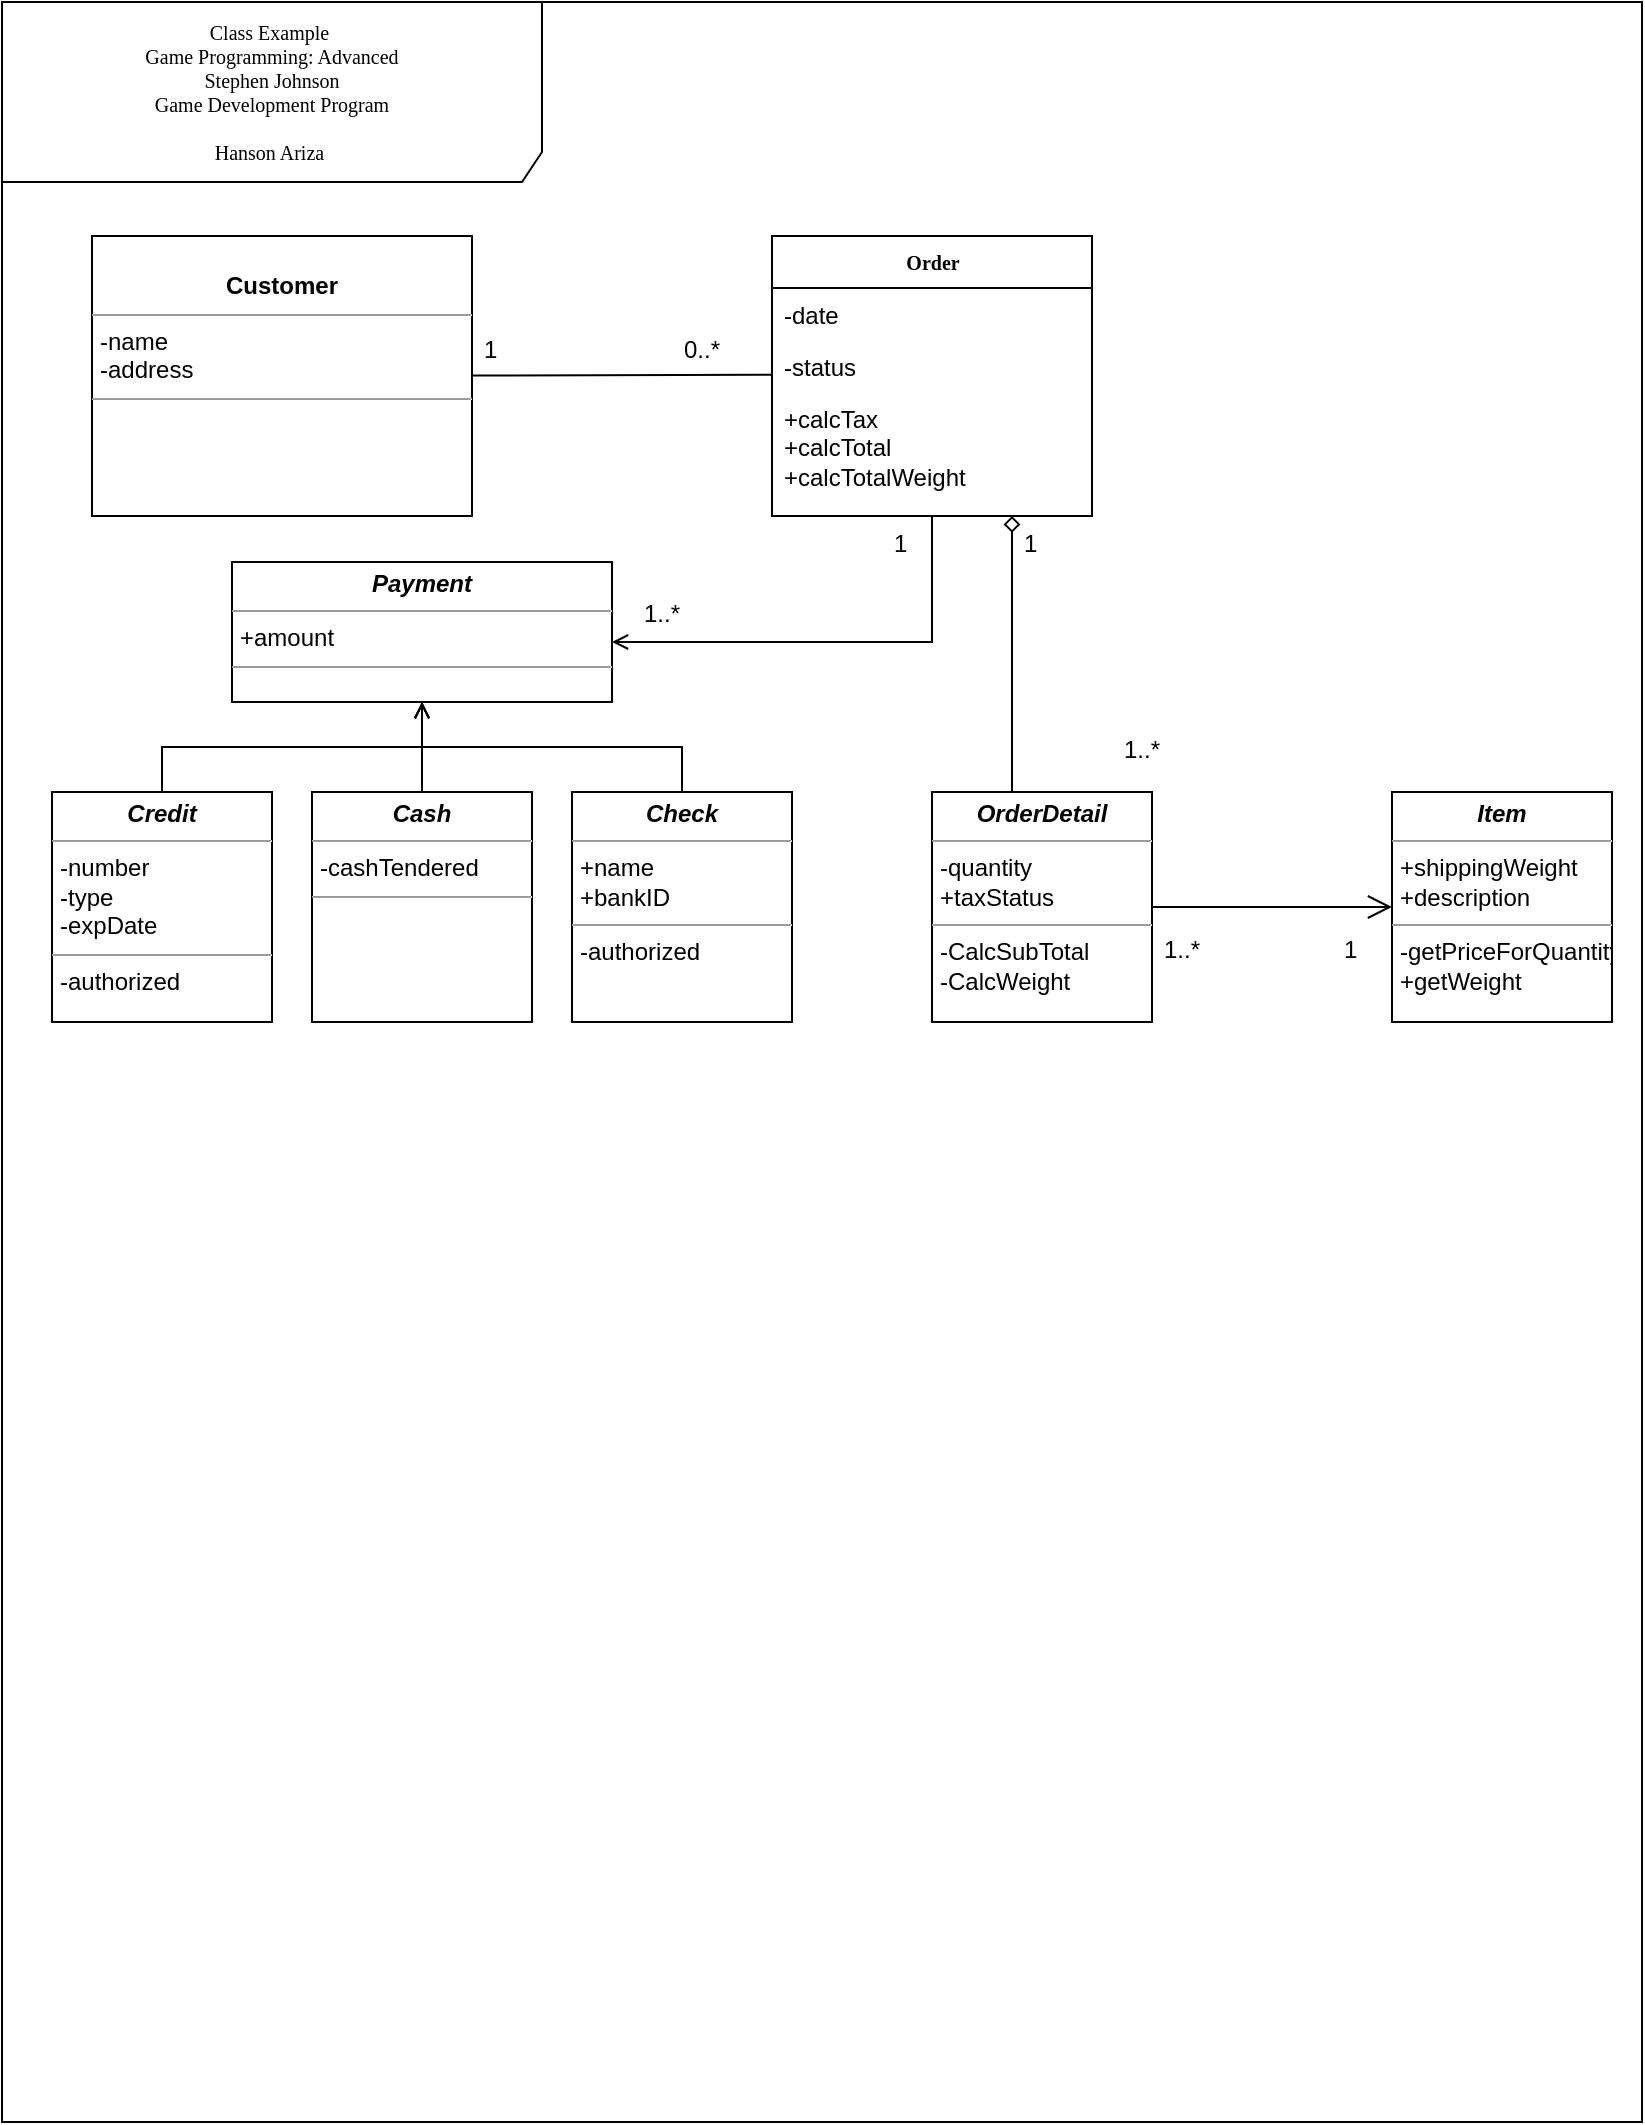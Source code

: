 <mxfile version="26.0.5">
  <diagram name="Page-1" id="c4acf3e9-155e-7222-9cf6-157b1a14988f">
    <mxGraphModel dx="1434" dy="1872" grid="1" gridSize="10" guides="1" tooltips="1" connect="1" arrows="1" fold="1" page="1" pageScale="1" pageWidth="850" pageHeight="1100" background="none" math="0" shadow="0">
      <root>
        <mxCell id="0" />
        <mxCell id="1" parent="0" />
        <mxCell id="17acba5748e5396b-1" value="Class Example&amp;nbsp;&lt;div&gt;Game Programming: Advanced&lt;/div&gt;&lt;div&gt;Stephen Johnson&lt;/div&gt;&lt;div&gt;Game Development Program&lt;/div&gt;&lt;div&gt;&lt;br&gt;&lt;/div&gt;&lt;div&gt;Hanson Ariza&amp;nbsp;&lt;/div&gt;" style="shape=umlFrame;whiteSpace=wrap;html=1;rounded=0;shadow=0;comic=0;labelBackgroundColor=none;strokeWidth=1;fontFamily=Verdana;fontSize=10;align=center;width=270;height=90;" parent="1" vertex="1">
          <mxGeometry x="15" y="-30" width="820" height="1060" as="geometry" />
        </mxCell>
        <mxCell id="J-MLRYazD9-zxW-_VowA-4" style="edgeStyle=orthogonalEdgeStyle;rounded=0;orthogonalLoop=1;jettySize=auto;html=1;endArrow=open;endFill=0;" parent="1" source="17acba5748e5396b-30" target="5d2195bd80daf111-19" edge="1">
          <mxGeometry relative="1" as="geometry">
            <Array as="points">
              <mxPoint x="480" y="290" />
            </Array>
          </mxGeometry>
        </mxCell>
        <mxCell id="J-MLRYazD9-zxW-_VowA-21" style="edgeStyle=orthogonalEdgeStyle;rounded=0;orthogonalLoop=1;jettySize=auto;html=1;entryX=0.5;entryY=0;entryDx=0;entryDy=0;endArrow=none;endFill=0;startArrow=diamond;startFill=0;exitX=0.75;exitY=1;exitDx=0;exitDy=0;" parent="1" source="17acba5748e5396b-30" edge="1">
          <mxGeometry relative="1" as="geometry">
            <mxPoint x="507.24" y="250" as="sourcePoint" />
            <mxPoint x="562.24" y="388" as="targetPoint" />
            <Array as="points">
              <mxPoint x="520" y="388" />
            </Array>
          </mxGeometry>
        </mxCell>
        <mxCell id="17acba5748e5396b-30" value="&lt;b&gt;Order&lt;/b&gt;" style="swimlane;html=1;fontStyle=0;childLayout=stackLayout;horizontal=1;startSize=26;fillColor=none;horizontalStack=0;resizeParent=1;resizeLast=0;collapsible=1;marginBottom=0;swimlaneFillColor=#ffffff;rounded=0;shadow=0;comic=0;labelBackgroundColor=none;strokeWidth=1;fontFamily=Verdana;fontSize=10;align=center;" parent="1" vertex="1">
          <mxGeometry x="400" y="87" width="160" height="140" as="geometry" />
        </mxCell>
        <mxCell id="17acba5748e5396b-31" value="-date" style="text;html=1;strokeColor=none;fillColor=none;align=left;verticalAlign=top;spacingLeft=4;spacingRight=4;whiteSpace=wrap;overflow=hidden;rotatable=0;points=[[0,0.5],[1,0.5]];portConstraint=eastwest;" parent="17acba5748e5396b-30" vertex="1">
          <mxGeometry y="26" width="160" height="26" as="geometry" />
        </mxCell>
        <mxCell id="17acba5748e5396b-32" value="-status" style="text;html=1;strokeColor=none;fillColor=none;align=left;verticalAlign=top;spacingLeft=4;spacingRight=4;whiteSpace=wrap;overflow=hidden;rotatable=0;points=[[0,0.5],[1,0.5]];portConstraint=eastwest;" parent="17acba5748e5396b-30" vertex="1">
          <mxGeometry y="52" width="160" height="26" as="geometry" />
        </mxCell>
        <mxCell id="17acba5748e5396b-33" value="+calcTax&lt;div&gt;+calcTotal&lt;/div&gt;&lt;div&gt;+calcTotalWeight&lt;/div&gt;" style="text;html=1;strokeColor=none;fillColor=none;align=left;verticalAlign=top;spacingLeft=4;spacingRight=4;whiteSpace=wrap;overflow=hidden;rotatable=0;points=[[0,0.5],[1,0.5]];portConstraint=eastwest;" parent="17acba5748e5396b-30" vertex="1">
          <mxGeometry y="78" width="160" height="52" as="geometry" />
        </mxCell>
        <mxCell id="5d2195bd80daf111-26" style="edgeStyle=orthogonalEdgeStyle;rounded=0;html=1;labelBackgroundColor=none;startFill=0;endArrow=open;endFill=0;endSize=10;fontFamily=Verdana;fontSize=10;" parent="1" source="J-MLRYazD9-zxW-_VowA-19" target="J-MLRYazD9-zxW-_VowA-22" edge="1">
          <mxGeometry relative="1" as="geometry">
            <Array as="points" />
            <mxPoint x="640" y="345" as="sourcePoint" />
            <mxPoint x="640" y="404.97" as="targetPoint" />
          </mxGeometry>
        </mxCell>
        <mxCell id="J-MLRYazD9-zxW-_VowA-1" style="rounded=0;orthogonalLoop=1;jettySize=auto;html=1;endArrow=none;endFill=0;entryX=0.003;entryY=0.667;entryDx=0;entryDy=0;entryPerimeter=0;" parent="1" source="5d2195bd80daf111-18" target="17acba5748e5396b-32" edge="1">
          <mxGeometry relative="1" as="geometry" />
        </mxCell>
        <mxCell id="5d2195bd80daf111-18" value="&lt;p style=&quot;margin:0px;margin-top:4px;text-align:center;&quot;&gt;&lt;br&gt;&lt;b&gt;Customer&lt;/b&gt;&lt;/p&gt;&lt;hr size=&quot;1&quot;&gt;&lt;p style=&quot;margin:0px;margin-left:4px;&quot;&gt;-name&lt;br&gt;-address&lt;/p&gt;&lt;hr size=&quot;1&quot;&gt;&lt;p style=&quot;margin:0px;margin-left:4px;&quot;&gt;&lt;br&gt;&lt;/p&gt;" style="verticalAlign=top;align=left;overflow=fill;fontSize=12;fontFamily=Helvetica;html=1;rounded=0;shadow=0;comic=0;labelBackgroundColor=none;strokeWidth=1" parent="1" vertex="1">
          <mxGeometry x="60" y="87" width="190" height="140" as="geometry" />
        </mxCell>
        <mxCell id="5d2195bd80daf111-19" value="&lt;p style=&quot;margin:0px;margin-top:4px;text-align:center;&quot;&gt;&lt;b&gt;&lt;i&gt;Payment&lt;/i&gt;&lt;/b&gt;&lt;/p&gt;&lt;hr size=&quot;1&quot;&gt;&lt;p style=&quot;margin:0px;margin-left:4px;&quot;&gt;+amount&lt;/p&gt;&lt;hr size=&quot;1&quot;&gt;&lt;p style=&quot;margin:0px;margin-left:4px;&quot;&gt;&lt;br&gt;&lt;/p&gt;" style="verticalAlign=top;align=left;overflow=fill;fontSize=12;fontFamily=Helvetica;html=1;rounded=0;shadow=0;comic=0;labelBackgroundColor=none;strokeWidth=1" parent="1" vertex="1">
          <mxGeometry x="130" y="250" width="190" height="70" as="geometry" />
        </mxCell>
        <mxCell id="J-MLRYazD9-zxW-_VowA-2" value="0..*" style="text;html=1;strokeColor=none;fillColor=none;align=left;verticalAlign=top;spacingLeft=4;spacingRight=4;whiteSpace=wrap;overflow=hidden;rotatable=0;points=[[0,0.5],[1,0.5]];portConstraint=eastwest;" parent="1" vertex="1">
          <mxGeometry x="350" y="130" width="30" height="26" as="geometry" />
        </mxCell>
        <mxCell id="J-MLRYazD9-zxW-_VowA-3" value="1" style="text;html=1;strokeColor=none;fillColor=none;align=left;verticalAlign=top;spacingLeft=4;spacingRight=4;whiteSpace=wrap;overflow=hidden;rotatable=0;points=[[0,0.5],[1,0.5]];portConstraint=eastwest;" parent="1" vertex="1">
          <mxGeometry x="250" y="130" width="30" height="26" as="geometry" />
        </mxCell>
        <mxCell id="J-MLRYazD9-zxW-_VowA-5" value="1..*" style="text;html=1;strokeColor=none;fillColor=none;align=left;verticalAlign=top;spacingLeft=4;spacingRight=4;whiteSpace=wrap;overflow=hidden;rotatable=0;points=[[0,0.5],[1,0.5]];portConstraint=eastwest;" parent="1" vertex="1">
          <mxGeometry x="330" y="262" width="30" height="26" as="geometry" />
        </mxCell>
        <mxCell id="J-MLRYazD9-zxW-_VowA-6" value="1" style="text;html=1;strokeColor=none;fillColor=none;align=left;verticalAlign=top;spacingLeft=4;spacingRight=4;whiteSpace=wrap;overflow=hidden;rotatable=0;points=[[0,0.5],[1,0.5]];portConstraint=eastwest;" parent="1" vertex="1">
          <mxGeometry x="455" y="227" width="30" height="26" as="geometry" />
        </mxCell>
        <mxCell id="J-MLRYazD9-zxW-_VowA-16" style="edgeStyle=orthogonalEdgeStyle;rounded=0;orthogonalLoop=1;jettySize=auto;html=1;endArrow=open;endFill=0;" parent="1" source="J-MLRYazD9-zxW-_VowA-13" target="5d2195bd80daf111-19" edge="1">
          <mxGeometry relative="1" as="geometry" />
        </mxCell>
        <mxCell id="J-MLRYazD9-zxW-_VowA-13" value="&lt;p style=&quot;margin:0px;margin-top:4px;text-align:center;&quot;&gt;&lt;b&gt;&lt;i&gt;Credit&lt;/i&gt;&lt;/b&gt;&lt;/p&gt;&lt;hr size=&quot;1&quot;&gt;&lt;p style=&quot;margin:0px;margin-left:4px;&quot;&gt;-number&amp;nbsp;&lt;/p&gt;&lt;p style=&quot;margin:0px;margin-left:4px;&quot;&gt;-type&amp;nbsp;&lt;/p&gt;&lt;p style=&quot;margin:0px;margin-left:4px;&quot;&gt;-expDate&lt;/p&gt;&lt;hr size=&quot;1&quot;&gt;&lt;p style=&quot;margin:0px;margin-left:4px;&quot;&gt;-authorized&lt;/p&gt;" style="verticalAlign=top;align=left;overflow=fill;fontSize=12;fontFamily=Helvetica;html=1;rounded=0;shadow=0;comic=0;labelBackgroundColor=none;strokeWidth=1" parent="1" vertex="1">
          <mxGeometry x="40" y="365" width="110" height="115" as="geometry" />
        </mxCell>
        <mxCell id="J-MLRYazD9-zxW-_VowA-17" style="edgeStyle=orthogonalEdgeStyle;rounded=0;orthogonalLoop=1;jettySize=auto;html=1;endArrow=open;endFill=0;" parent="1" source="J-MLRYazD9-zxW-_VowA-14" target="5d2195bd80daf111-19" edge="1">
          <mxGeometry relative="1" as="geometry" />
        </mxCell>
        <mxCell id="J-MLRYazD9-zxW-_VowA-14" value="&lt;p style=&quot;margin:0px;margin-top:4px;text-align:center;&quot;&gt;&lt;b&gt;&lt;i&gt;Cash&lt;/i&gt;&lt;/b&gt;&lt;/p&gt;&lt;hr size=&quot;1&quot;&gt;&lt;p style=&quot;margin:0px;margin-left:4px;&quot;&gt;-cashTendered&lt;br&gt;&lt;/p&gt;&lt;hr size=&quot;1&quot;&gt;&lt;p style=&quot;margin:0px;margin-left:4px;&quot;&gt;&lt;br&gt;&lt;/p&gt;" style="verticalAlign=top;align=left;overflow=fill;fontSize=12;fontFamily=Helvetica;html=1;rounded=0;shadow=0;comic=0;labelBackgroundColor=none;strokeWidth=1" parent="1" vertex="1">
          <mxGeometry x="170" y="365" width="110" height="115" as="geometry" />
        </mxCell>
        <mxCell id="J-MLRYazD9-zxW-_VowA-18" style="edgeStyle=orthogonalEdgeStyle;rounded=0;orthogonalLoop=1;jettySize=auto;html=1;endArrow=open;endFill=0;" parent="1" source="J-MLRYazD9-zxW-_VowA-15" target="5d2195bd80daf111-19" edge="1">
          <mxGeometry relative="1" as="geometry" />
        </mxCell>
        <mxCell id="J-MLRYazD9-zxW-_VowA-15" value="&lt;p style=&quot;margin:0px;margin-top:4px;text-align:center;&quot;&gt;&lt;b&gt;&lt;i&gt;Check&lt;/i&gt;&lt;/b&gt;&lt;/p&gt;&lt;hr size=&quot;1&quot;&gt;&lt;p style=&quot;margin:0px;margin-left:4px;&quot;&gt;+name&lt;br&gt;&lt;/p&gt;&lt;p style=&quot;margin:0px;margin-left:4px;&quot;&gt;+bankID&lt;/p&gt;&lt;hr size=&quot;1&quot;&gt;&lt;p style=&quot;margin:0px;margin-left:4px;&quot;&gt;-authorized&lt;/p&gt;" style="verticalAlign=top;align=left;overflow=fill;fontSize=12;fontFamily=Helvetica;html=1;rounded=0;shadow=0;comic=0;labelBackgroundColor=none;strokeWidth=1" parent="1" vertex="1">
          <mxGeometry x="300" y="365" width="110" height="115" as="geometry" />
        </mxCell>
        <mxCell id="J-MLRYazD9-zxW-_VowA-19" value="&lt;p style=&quot;margin:0px;margin-top:4px;text-align:center;&quot;&gt;&lt;b&gt;&lt;i&gt;OrderDetail&lt;/i&gt;&lt;/b&gt;&lt;/p&gt;&lt;hr size=&quot;1&quot;&gt;&lt;p style=&quot;margin:0px;margin-left:4px;&quot;&gt;-quantity&lt;/p&gt;&lt;p style=&quot;margin:0px;margin-left:4px;&quot;&gt;+taxStatus&lt;/p&gt;&lt;hr size=&quot;1&quot;&gt;&lt;p style=&quot;margin:0px;margin-left:4px;&quot;&gt;-CalcSubTotal&lt;/p&gt;&lt;p style=&quot;margin:0px;margin-left:4px;&quot;&gt;-CalcWeight&lt;/p&gt;" style="verticalAlign=top;align=left;overflow=fill;fontSize=12;fontFamily=Helvetica;html=1;rounded=0;shadow=0;comic=0;labelBackgroundColor=none;strokeWidth=1" parent="1" vertex="1">
          <mxGeometry x="480" y="365" width="110" height="115" as="geometry" />
        </mxCell>
        <mxCell id="J-MLRYazD9-zxW-_VowA-22" value="&lt;p style=&quot;margin:0px;margin-top:4px;text-align:center;&quot;&gt;&lt;b&gt;&lt;i&gt;Item&lt;/i&gt;&lt;/b&gt;&lt;/p&gt;&lt;hr size=&quot;1&quot;&gt;&lt;p style=&quot;margin:0px;margin-left:4px;&quot;&gt;+shippingWeight&lt;br&gt;&lt;/p&gt;&lt;p style=&quot;margin:0px;margin-left:4px;&quot;&gt;+description&lt;/p&gt;&lt;hr size=&quot;1&quot;&gt;&lt;p style=&quot;margin:0px;margin-left:4px;&quot;&gt;-getPriceForQuantity&lt;/p&gt;&lt;p style=&quot;margin:0px;margin-left:4px;&quot;&gt;+getWeight&lt;/p&gt;" style="verticalAlign=top;align=left;overflow=fill;fontSize=12;fontFamily=Helvetica;html=1;rounded=0;shadow=0;comic=0;labelBackgroundColor=none;strokeWidth=1" parent="1" vertex="1">
          <mxGeometry x="710" y="365" width="110" height="115" as="geometry" />
        </mxCell>
        <mxCell id="J-MLRYazD9-zxW-_VowA-23" value="1" style="text;html=1;strokeColor=none;fillColor=none;align=left;verticalAlign=top;spacingLeft=4;spacingRight=4;whiteSpace=wrap;overflow=hidden;rotatable=0;points=[[0,0.5],[1,0.5]];portConstraint=eastwest;" parent="1" vertex="1">
          <mxGeometry x="520" y="227" width="30" height="26" as="geometry" />
        </mxCell>
        <mxCell id="J-MLRYazD9-zxW-_VowA-24" value="1..*" style="text;html=1;strokeColor=none;fillColor=none;align=left;verticalAlign=top;spacingLeft=4;spacingRight=4;whiteSpace=wrap;overflow=hidden;rotatable=0;points=[[0,0.5],[1,0.5]];portConstraint=eastwest;" parent="1" vertex="1">
          <mxGeometry x="570" y="330" width="30" height="26" as="geometry" />
        </mxCell>
        <mxCell id="J-MLRYazD9-zxW-_VowA-25" value="1..*" style="text;html=1;strokeColor=none;fillColor=none;align=left;verticalAlign=top;spacingLeft=4;spacingRight=4;whiteSpace=wrap;overflow=hidden;rotatable=0;points=[[0,0.5],[1,0.5]];portConstraint=eastwest;" parent="1" vertex="1">
          <mxGeometry x="590" y="430" width="30" height="26" as="geometry" />
        </mxCell>
        <mxCell id="J-MLRYazD9-zxW-_VowA-26" value="1" style="text;html=1;strokeColor=none;fillColor=none;align=left;verticalAlign=top;spacingLeft=4;spacingRight=4;whiteSpace=wrap;overflow=hidden;rotatable=0;points=[[0,0.5],[1,0.5]];portConstraint=eastwest;" parent="1" vertex="1">
          <mxGeometry x="680" y="430" width="30" height="26" as="geometry" />
        </mxCell>
      </root>
    </mxGraphModel>
  </diagram>
</mxfile>
